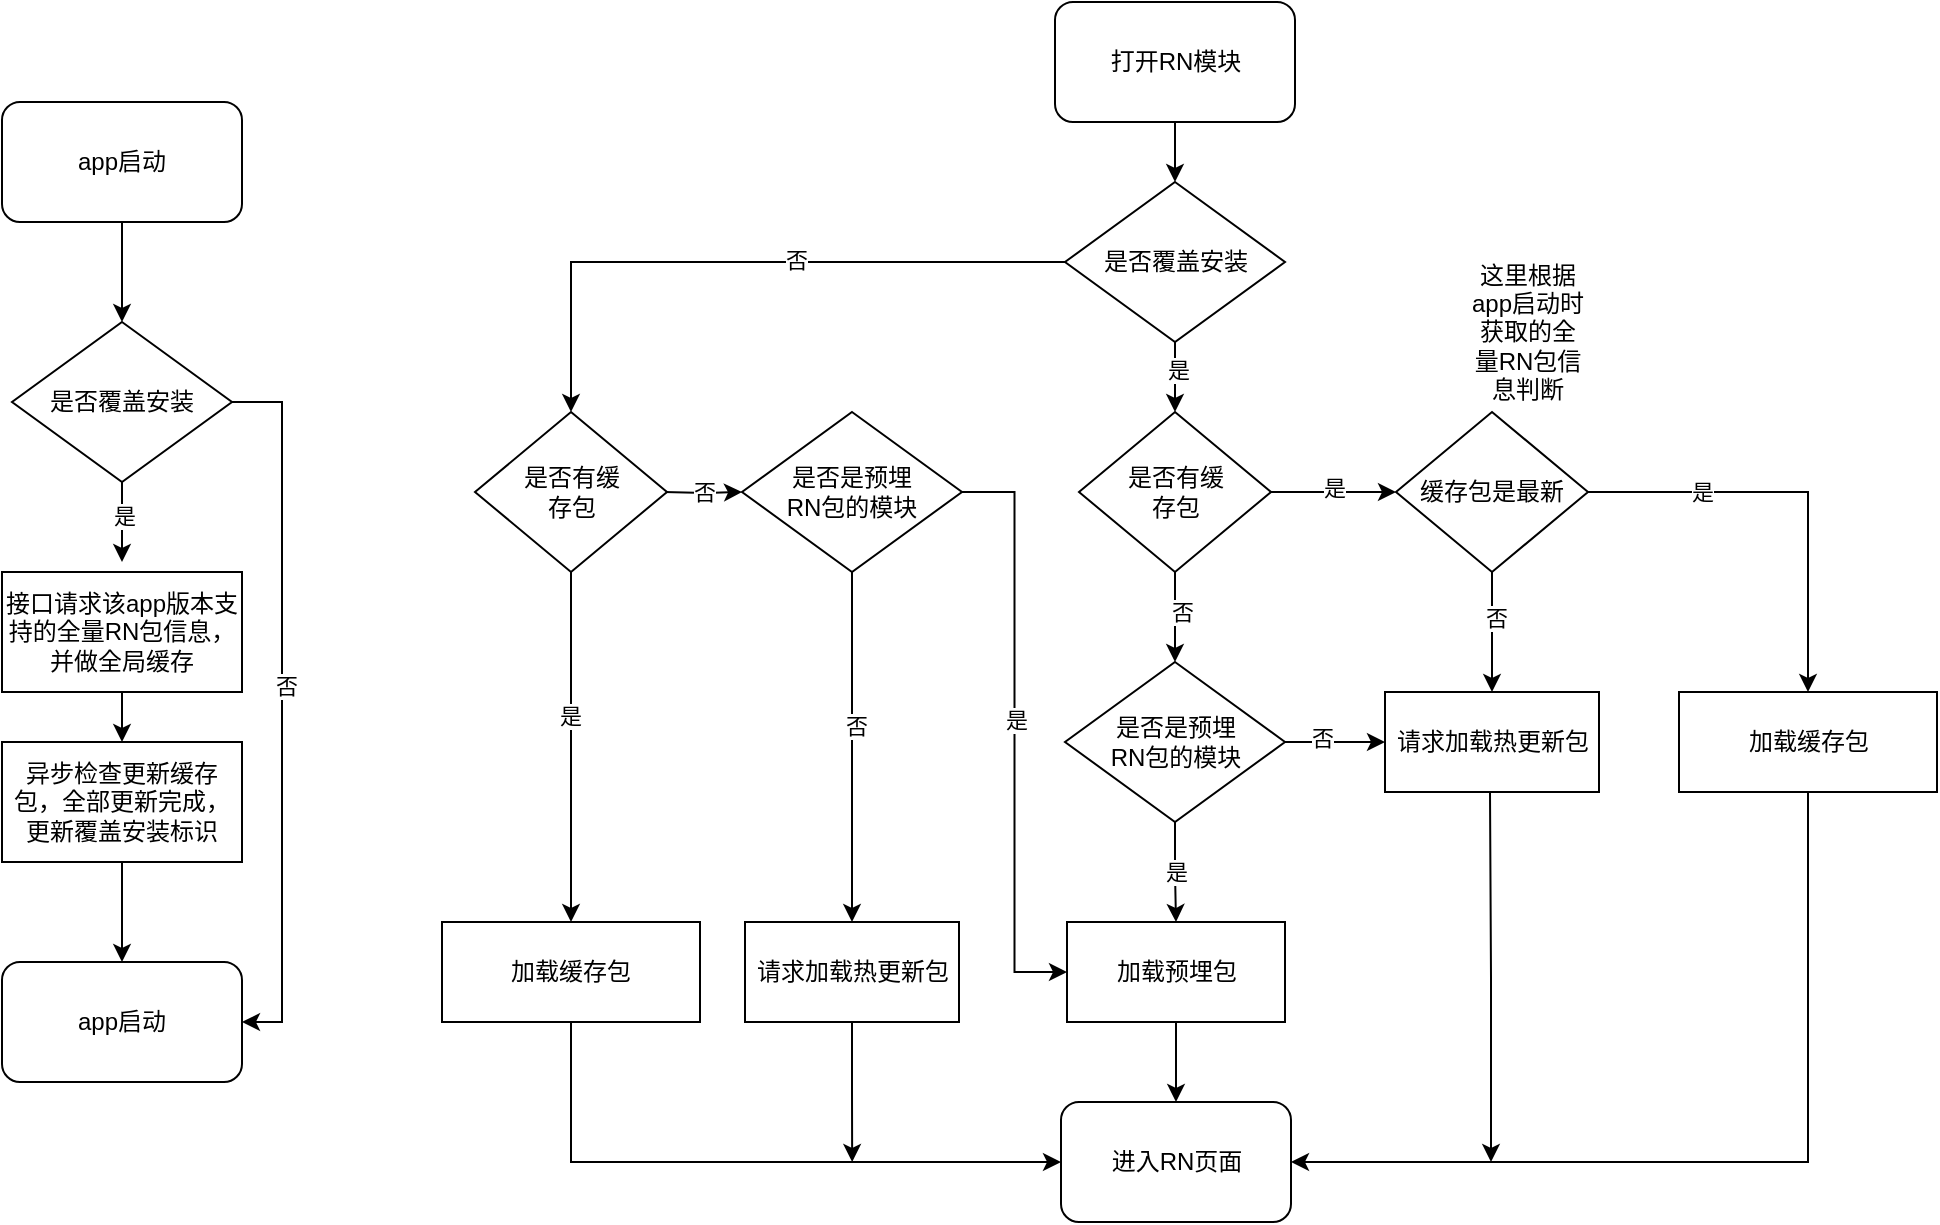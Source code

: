 <mxfile version="21.6.8" type="github">
  <diagram name="第 1 页" id="rp87v1Rvojw5iXjgeMau">
    <mxGraphModel dx="1455" dy="607" grid="1" gridSize="10" guides="1" tooltips="1" connect="1" arrows="1" fold="1" page="1" pageScale="1" pageWidth="827" pageHeight="1169" math="0" shadow="0">
      <root>
        <mxCell id="0" />
        <mxCell id="1" parent="0" />
        <mxCell id="azUSpkt_eAWuSsv6hzU4-11" value="" style="edgeStyle=orthogonalEdgeStyle;rounded=0;orthogonalLoop=1;jettySize=auto;html=1;" parent="1" source="azUSpkt_eAWuSsv6hzU4-1" target="azUSpkt_eAWuSsv6hzU4-2" edge="1">
          <mxGeometry relative="1" as="geometry" />
        </mxCell>
        <mxCell id="azUSpkt_eAWuSsv6hzU4-1" value="app启动" style="rounded=1;whiteSpace=wrap;html=1;" parent="1" vertex="1">
          <mxGeometry x="60" y="290" width="120" height="60" as="geometry" />
        </mxCell>
        <mxCell id="azUSpkt_eAWuSsv6hzU4-9" value="" style="edgeStyle=orthogonalEdgeStyle;rounded=0;orthogonalLoop=1;jettySize=auto;html=1;" parent="1" source="azUSpkt_eAWuSsv6hzU4-2" edge="1">
          <mxGeometry relative="1" as="geometry">
            <mxPoint x="120" y="520" as="targetPoint" />
          </mxGeometry>
        </mxCell>
        <mxCell id="azUSpkt_eAWuSsv6hzU4-116" value="是" style="edgeLabel;html=1;align=center;verticalAlign=middle;resizable=0;points=[];" parent="azUSpkt_eAWuSsv6hzU4-9" vertex="1" connectable="0">
          <mxGeometry x="-0.169" y="1" relative="1" as="geometry">
            <mxPoint as="offset" />
          </mxGeometry>
        </mxCell>
        <mxCell id="azUSpkt_eAWuSsv6hzU4-21" style="edgeStyle=orthogonalEdgeStyle;rounded=0;orthogonalLoop=1;jettySize=auto;html=1;entryX=1;entryY=0.5;entryDx=0;entryDy=0;" parent="1" source="azUSpkt_eAWuSsv6hzU4-2" target="azUSpkt_eAWuSsv6hzU4-16" edge="1">
          <mxGeometry relative="1" as="geometry">
            <mxPoint x="230" y="620" as="targetPoint" />
            <Array as="points">
              <mxPoint x="200" y="440" />
              <mxPoint x="200" y="750" />
            </Array>
          </mxGeometry>
        </mxCell>
        <mxCell id="azUSpkt_eAWuSsv6hzU4-115" value="否" style="edgeLabel;html=1;align=center;verticalAlign=middle;resizable=0;points=[];" parent="azUSpkt_eAWuSsv6hzU4-21" vertex="1" connectable="0">
          <mxGeometry x="-0.063" y="2" relative="1" as="geometry">
            <mxPoint as="offset" />
          </mxGeometry>
        </mxCell>
        <mxCell id="azUSpkt_eAWuSsv6hzU4-2" value="是否覆盖安装" style="rhombus;whiteSpace=wrap;html=1;" parent="1" vertex="1">
          <mxGeometry x="65" y="400" width="110" height="80" as="geometry" />
        </mxCell>
        <mxCell id="azUSpkt_eAWuSsv6hzU4-42" style="edgeStyle=orthogonalEdgeStyle;rounded=0;orthogonalLoop=1;jettySize=auto;html=1;entryX=0.5;entryY=0;entryDx=0;entryDy=0;" parent="1" source="azUSpkt_eAWuSsv6hzU4-6" target="azUSpkt_eAWuSsv6hzU4-38" edge="1">
          <mxGeometry relative="1" as="geometry" />
        </mxCell>
        <mxCell id="azUSpkt_eAWuSsv6hzU4-103" value="否" style="edgeLabel;html=1;align=center;verticalAlign=middle;resizable=0;points=[];" parent="azUSpkt_eAWuSsv6hzU4-42" vertex="1" connectable="0">
          <mxGeometry x="-0.16" y="-1" relative="1" as="geometry">
            <mxPoint as="offset" />
          </mxGeometry>
        </mxCell>
        <mxCell id="azUSpkt_eAWuSsv6hzU4-74" style="edgeStyle=orthogonalEdgeStyle;rounded=0;orthogonalLoop=1;jettySize=auto;html=1;exitX=0.5;exitY=1;exitDx=0;exitDy=0;entryX=0.5;entryY=0;entryDx=0;entryDy=0;" parent="1" source="azUSpkt_eAWuSsv6hzU4-6" target="azUSpkt_eAWuSsv6hzU4-64" edge="1">
          <mxGeometry relative="1" as="geometry" />
        </mxCell>
        <mxCell id="azUSpkt_eAWuSsv6hzU4-99" value="是" style="edgeLabel;html=1;align=center;verticalAlign=middle;resizable=0;points=[];" parent="azUSpkt_eAWuSsv6hzU4-74" vertex="1" connectable="0">
          <mxGeometry x="-0.213" y="1" relative="1" as="geometry">
            <mxPoint as="offset" />
          </mxGeometry>
        </mxCell>
        <mxCell id="azUSpkt_eAWuSsv6hzU4-6" value="是否覆盖安装" style="rhombus;whiteSpace=wrap;html=1;" parent="1" vertex="1">
          <mxGeometry x="591.5" y="330" width="110" height="80" as="geometry" />
        </mxCell>
        <mxCell id="azUSpkt_eAWuSsv6hzU4-16" value="app启动" style="rounded=1;whiteSpace=wrap;html=1;" parent="1" vertex="1">
          <mxGeometry x="60" y="720" width="120" height="60" as="geometry" />
        </mxCell>
        <mxCell id="azUSpkt_eAWuSsv6hzU4-26" value="" style="edgeStyle=orthogonalEdgeStyle;rounded=0;orthogonalLoop=1;jettySize=auto;html=1;" parent="1" source="azUSpkt_eAWuSsv6hzU4-22" target="azUSpkt_eAWuSsv6hzU4-6" edge="1">
          <mxGeometry relative="1" as="geometry" />
        </mxCell>
        <mxCell id="azUSpkt_eAWuSsv6hzU4-22" value="打开RN模块" style="rounded=1;whiteSpace=wrap;html=1;" parent="1" vertex="1">
          <mxGeometry x="586.5" y="240" width="120" height="60" as="geometry" />
        </mxCell>
        <mxCell id="azUSpkt_eAWuSsv6hzU4-78" value="是" style="edgeStyle=orthogonalEdgeStyle;rounded=0;orthogonalLoop=1;jettySize=auto;html=1;exitX=0.5;exitY=1;exitDx=0;exitDy=0;entryX=0.5;entryY=0;entryDx=0;entryDy=0;" parent="1" source="azUSpkt_eAWuSsv6hzU4-23" target="azUSpkt_eAWuSsv6hzU4-24" edge="1">
          <mxGeometry relative="1" as="geometry" />
        </mxCell>
        <mxCell id="azUSpkt_eAWuSsv6hzU4-94" style="edgeStyle=orthogonalEdgeStyle;rounded=0;orthogonalLoop=1;jettySize=auto;html=1;exitX=1;exitY=0.5;exitDx=0;exitDy=0;entryX=0;entryY=0.5;entryDx=0;entryDy=0;" parent="1" source="azUSpkt_eAWuSsv6hzU4-23" target="azUSpkt_eAWuSsv6hzU4-73" edge="1">
          <mxGeometry relative="1" as="geometry" />
        </mxCell>
        <mxCell id="azUSpkt_eAWuSsv6hzU4-102" value="否" style="edgeLabel;html=1;align=center;verticalAlign=middle;resizable=0;points=[];" parent="azUSpkt_eAWuSsv6hzU4-94" vertex="1" connectable="0">
          <mxGeometry x="-0.275" y="2" relative="1" as="geometry">
            <mxPoint as="offset" />
          </mxGeometry>
        </mxCell>
        <mxCell id="azUSpkt_eAWuSsv6hzU4-23" value="是否是预埋&lt;br&gt;RN包的模块" style="rhombus;whiteSpace=wrap;html=1;" parent="1" vertex="1">
          <mxGeometry x="591.5" y="570" width="110" height="80" as="geometry" />
        </mxCell>
        <mxCell id="azUSpkt_eAWuSsv6hzU4-31" value="" style="edgeStyle=orthogonalEdgeStyle;rounded=0;orthogonalLoop=1;jettySize=auto;html=1;" parent="1" source="azUSpkt_eAWuSsv6hzU4-24" target="azUSpkt_eAWuSsv6hzU4-27" edge="1">
          <mxGeometry relative="1" as="geometry" />
        </mxCell>
        <mxCell id="azUSpkt_eAWuSsv6hzU4-24" value="加载预埋包" style="rounded=0;whiteSpace=wrap;html=1;" parent="1" vertex="1">
          <mxGeometry x="592.5" y="700" width="109" height="50" as="geometry" />
        </mxCell>
        <mxCell id="azUSpkt_eAWuSsv6hzU4-27" value="进入RN页面" style="rounded=1;whiteSpace=wrap;html=1;" parent="1" vertex="1">
          <mxGeometry x="589.5" y="790" width="115" height="60" as="geometry" />
        </mxCell>
        <mxCell id="azUSpkt_eAWuSsv6hzU4-44" value="否" style="edgeStyle=orthogonalEdgeStyle;rounded=0;orthogonalLoop=1;jettySize=auto;html=1;" parent="1" target="azUSpkt_eAWuSsv6hzU4-43" edge="1">
          <mxGeometry relative="1" as="geometry">
            <mxPoint x="391.0" y="485" as="sourcePoint" />
          </mxGeometry>
        </mxCell>
        <mxCell id="azUSpkt_eAWuSsv6hzU4-96" style="edgeStyle=orthogonalEdgeStyle;rounded=0;orthogonalLoop=1;jettySize=auto;html=1;exitX=0.5;exitY=1;exitDx=0;exitDy=0;" parent="1" source="azUSpkt_eAWuSsv6hzU4-38" target="azUSpkt_eAWuSsv6hzU4-39" edge="1">
          <mxGeometry relative="1" as="geometry" />
        </mxCell>
        <mxCell id="azUSpkt_eAWuSsv6hzU4-106" value="是" style="edgeLabel;html=1;align=center;verticalAlign=middle;resizable=0;points=[];" parent="azUSpkt_eAWuSsv6hzU4-96" vertex="1" connectable="0">
          <mxGeometry x="-0.176" y="-1" relative="1" as="geometry">
            <mxPoint as="offset" />
          </mxGeometry>
        </mxCell>
        <mxCell id="azUSpkt_eAWuSsv6hzU4-38" value="是否有缓&lt;br&gt;存包" style="rhombus;whiteSpace=wrap;html=1;" parent="1" vertex="1">
          <mxGeometry x="296.5" y="445" width="96" height="80" as="geometry" />
        </mxCell>
        <mxCell id="azUSpkt_eAWuSsv6hzU4-97" style="edgeStyle=orthogonalEdgeStyle;rounded=0;orthogonalLoop=1;jettySize=auto;html=1;exitX=0.5;exitY=1;exitDx=0;exitDy=0;entryX=0;entryY=0.5;entryDx=0;entryDy=0;" parent="1" source="azUSpkt_eAWuSsv6hzU4-39" target="azUSpkt_eAWuSsv6hzU4-27" edge="1">
          <mxGeometry relative="1" as="geometry" />
        </mxCell>
        <mxCell id="azUSpkt_eAWuSsv6hzU4-39" value="加载缓存包" style="rounded=0;whiteSpace=wrap;html=1;" parent="1" vertex="1">
          <mxGeometry x="280" y="700" width="129" height="50" as="geometry" />
        </mxCell>
        <mxCell id="azUSpkt_eAWuSsv6hzU4-46" style="edgeStyle=orthogonalEdgeStyle;rounded=0;orthogonalLoop=1;jettySize=auto;html=1;exitX=1;exitY=0.5;exitDx=0;exitDy=0;entryX=0;entryY=0.5;entryDx=0;entryDy=0;" parent="1" source="azUSpkt_eAWuSsv6hzU4-43" target="azUSpkt_eAWuSsv6hzU4-24" edge="1">
          <mxGeometry relative="1" as="geometry" />
        </mxCell>
        <mxCell id="azUSpkt_eAWuSsv6hzU4-111" value="是" style="edgeLabel;html=1;align=center;verticalAlign=middle;resizable=0;points=[];" parent="azUSpkt_eAWuSsv6hzU4-46" vertex="1" connectable="0">
          <mxGeometry x="-0.043" relative="1" as="geometry">
            <mxPoint as="offset" />
          </mxGeometry>
        </mxCell>
        <mxCell id="azUSpkt_eAWuSsv6hzU4-104" style="edgeStyle=orthogonalEdgeStyle;rounded=0;orthogonalLoop=1;jettySize=auto;html=1;exitX=0.5;exitY=1;exitDx=0;exitDy=0;entryX=0.5;entryY=0;entryDx=0;entryDy=0;" parent="1" source="azUSpkt_eAWuSsv6hzU4-43" target="azUSpkt_eAWuSsv6hzU4-47" edge="1">
          <mxGeometry relative="1" as="geometry" />
        </mxCell>
        <mxCell id="azUSpkt_eAWuSsv6hzU4-112" value="否" style="edgeLabel;html=1;align=center;verticalAlign=middle;resizable=0;points=[];" parent="azUSpkt_eAWuSsv6hzU4-104" vertex="1" connectable="0">
          <mxGeometry x="-0.118" y="2" relative="1" as="geometry">
            <mxPoint as="offset" />
          </mxGeometry>
        </mxCell>
        <mxCell id="azUSpkt_eAWuSsv6hzU4-43" value="是否是预埋&lt;br style=&quot;border-color: var(--border-color);&quot;&gt;RN包的模块" style="rhombus;whiteSpace=wrap;html=1;" parent="1" vertex="1">
          <mxGeometry x="430" y="445" width="110" height="80" as="geometry" />
        </mxCell>
        <mxCell id="azUSpkt_eAWuSsv6hzU4-105" style="edgeStyle=orthogonalEdgeStyle;rounded=0;orthogonalLoop=1;jettySize=auto;html=1;exitX=0.5;exitY=1;exitDx=0;exitDy=0;" parent="1" source="azUSpkt_eAWuSsv6hzU4-47" edge="1">
          <mxGeometry relative="1" as="geometry">
            <mxPoint x="485.088" y="820" as="targetPoint" />
          </mxGeometry>
        </mxCell>
        <mxCell id="azUSpkt_eAWuSsv6hzU4-47" value="请求加载热更新包" style="rounded=0;whiteSpace=wrap;html=1;" parent="1" vertex="1">
          <mxGeometry x="431.5" y="700" width="107" height="50" as="geometry" />
        </mxCell>
        <mxCell id="EWcS5PQUw3qIA9_qbZKQ-2" value="" style="edgeStyle=orthogonalEdgeStyle;rounded=0;orthogonalLoop=1;jettySize=auto;html=1;" edge="1" parent="1" source="azUSpkt_eAWuSsv6hzU4-59" target="EWcS5PQUw3qIA9_qbZKQ-1">
          <mxGeometry relative="1" as="geometry" />
        </mxCell>
        <mxCell id="azUSpkt_eAWuSsv6hzU4-59" value="接口请求该app版本支持的全量RN包信息，并做全局缓存" style="whiteSpace=wrap;html=1;" parent="1" vertex="1">
          <mxGeometry x="60" y="525" width="120" height="60" as="geometry" />
        </mxCell>
        <mxCell id="azUSpkt_eAWuSsv6hzU4-75" style="edgeStyle=orthogonalEdgeStyle;rounded=0;orthogonalLoop=1;jettySize=auto;html=1;exitX=1;exitY=0.5;exitDx=0;exitDy=0;entryX=0;entryY=0.5;entryDx=0;entryDy=0;" parent="1" source="azUSpkt_eAWuSsv6hzU4-64" target="azUSpkt_eAWuSsv6hzU4-66" edge="1">
          <mxGeometry relative="1" as="geometry" />
        </mxCell>
        <mxCell id="azUSpkt_eAWuSsv6hzU4-100" value="是" style="edgeLabel;html=1;align=center;verticalAlign=middle;resizable=0;points=[];" parent="azUSpkt_eAWuSsv6hzU4-75" vertex="1" connectable="0">
          <mxGeometry x="-0.008" y="2" relative="1" as="geometry">
            <mxPoint as="offset" />
          </mxGeometry>
        </mxCell>
        <mxCell id="azUSpkt_eAWuSsv6hzU4-79" style="edgeStyle=orthogonalEdgeStyle;rounded=0;orthogonalLoop=1;jettySize=auto;html=1;exitX=0.5;exitY=1;exitDx=0;exitDy=0;entryX=0.5;entryY=0;entryDx=0;entryDy=0;" parent="1" source="azUSpkt_eAWuSsv6hzU4-64" target="azUSpkt_eAWuSsv6hzU4-23" edge="1">
          <mxGeometry relative="1" as="geometry" />
        </mxCell>
        <mxCell id="azUSpkt_eAWuSsv6hzU4-101" value="否" style="edgeLabel;html=1;align=center;verticalAlign=middle;resizable=0;points=[];" parent="azUSpkt_eAWuSsv6hzU4-79" vertex="1" connectable="0">
          <mxGeometry x="-0.131" y="3" relative="1" as="geometry">
            <mxPoint as="offset" />
          </mxGeometry>
        </mxCell>
        <mxCell id="azUSpkt_eAWuSsv6hzU4-64" value="是否有缓&lt;br&gt;存包" style="rhombus;whiteSpace=wrap;html=1;" parent="1" vertex="1">
          <mxGeometry x="598.5" y="445" width="96" height="80" as="geometry" />
        </mxCell>
        <mxCell id="azUSpkt_eAWuSsv6hzU4-91" style="edgeStyle=orthogonalEdgeStyle;rounded=0;orthogonalLoop=1;jettySize=auto;html=1;exitX=0.5;exitY=1;exitDx=0;exitDy=0;entryX=0.5;entryY=0;entryDx=0;entryDy=0;" parent="1" source="azUSpkt_eAWuSsv6hzU4-66" target="azUSpkt_eAWuSsv6hzU4-73" edge="1">
          <mxGeometry relative="1" as="geometry" />
        </mxCell>
        <mxCell id="azUSpkt_eAWuSsv6hzU4-93" value="否" style="edgeLabel;html=1;align=center;verticalAlign=middle;resizable=0;points=[];" parent="azUSpkt_eAWuSsv6hzU4-91" vertex="1" connectable="0">
          <mxGeometry x="-0.244" y="2" relative="1" as="geometry">
            <mxPoint as="offset" />
          </mxGeometry>
        </mxCell>
        <mxCell id="azUSpkt_eAWuSsv6hzU4-108" style="edgeStyle=orthogonalEdgeStyle;rounded=0;orthogonalLoop=1;jettySize=auto;html=1;exitX=1;exitY=0.5;exitDx=0;exitDy=0;entryX=0.5;entryY=0;entryDx=0;entryDy=0;" parent="1" source="azUSpkt_eAWuSsv6hzU4-66" target="azUSpkt_eAWuSsv6hzU4-107" edge="1">
          <mxGeometry relative="1" as="geometry">
            <mxPoint x="962" y="580" as="targetPoint" />
          </mxGeometry>
        </mxCell>
        <mxCell id="azUSpkt_eAWuSsv6hzU4-110" value="是" style="edgeLabel;html=1;align=center;verticalAlign=middle;resizable=0;points=[];" parent="azUSpkt_eAWuSsv6hzU4-108" vertex="1" connectable="0">
          <mxGeometry x="-0.462" relative="1" as="geometry">
            <mxPoint as="offset" />
          </mxGeometry>
        </mxCell>
        <mxCell id="azUSpkt_eAWuSsv6hzU4-66" value="缓存包是最新" style="rhombus;whiteSpace=wrap;html=1;" parent="1" vertex="1">
          <mxGeometry x="757" y="445" width="96" height="80" as="geometry" />
        </mxCell>
        <mxCell id="azUSpkt_eAWuSsv6hzU4-89" style="edgeStyle=orthogonalEdgeStyle;rounded=0;orthogonalLoop=1;jettySize=auto;html=1;exitX=0.5;exitY=1;exitDx=0;exitDy=0;" parent="1" edge="1">
          <mxGeometry relative="1" as="geometry">
            <mxPoint x="804.5" y="820" as="targetPoint" />
            <mxPoint x="804" y="635" as="sourcePoint" />
          </mxGeometry>
        </mxCell>
        <mxCell id="azUSpkt_eAWuSsv6hzU4-73" value="请求加载热更新包" style="rounded=0;whiteSpace=wrap;html=1;" parent="1" vertex="1">
          <mxGeometry x="751.5" y="585" width="107" height="50" as="geometry" />
        </mxCell>
        <mxCell id="azUSpkt_eAWuSsv6hzU4-109" style="edgeStyle=orthogonalEdgeStyle;rounded=0;orthogonalLoop=1;jettySize=auto;html=1;exitX=0.5;exitY=1;exitDx=0;exitDy=0;entryX=1;entryY=0.5;entryDx=0;entryDy=0;" parent="1" source="azUSpkt_eAWuSsv6hzU4-107" target="azUSpkt_eAWuSsv6hzU4-27" edge="1">
          <mxGeometry relative="1" as="geometry" />
        </mxCell>
        <mxCell id="azUSpkt_eAWuSsv6hzU4-107" value="加载缓存包" style="rounded=0;whiteSpace=wrap;html=1;" parent="1" vertex="1">
          <mxGeometry x="898.5" y="585" width="129" height="50" as="geometry" />
        </mxCell>
        <mxCell id="azUSpkt_eAWuSsv6hzU4-113" value="这里根据app启动时获取的全量RN包信息判断" style="text;html=1;strokeColor=none;fillColor=none;align=center;verticalAlign=middle;whiteSpace=wrap;rounded=0;" parent="1" vertex="1">
          <mxGeometry x="793" y="390" width="60" height="30" as="geometry" />
        </mxCell>
        <mxCell id="EWcS5PQUw3qIA9_qbZKQ-3" value="" style="edgeStyle=orthogonalEdgeStyle;rounded=0;orthogonalLoop=1;jettySize=auto;html=1;" edge="1" parent="1" source="EWcS5PQUw3qIA9_qbZKQ-1" target="azUSpkt_eAWuSsv6hzU4-16">
          <mxGeometry relative="1" as="geometry" />
        </mxCell>
        <mxCell id="EWcS5PQUw3qIA9_qbZKQ-1" value="异步检查更新缓存包，全部更新完成，更新覆盖安装标识" style="whiteSpace=wrap;html=1;" vertex="1" parent="1">
          <mxGeometry x="60" y="610" width="120" height="60" as="geometry" />
        </mxCell>
      </root>
    </mxGraphModel>
  </diagram>
</mxfile>
